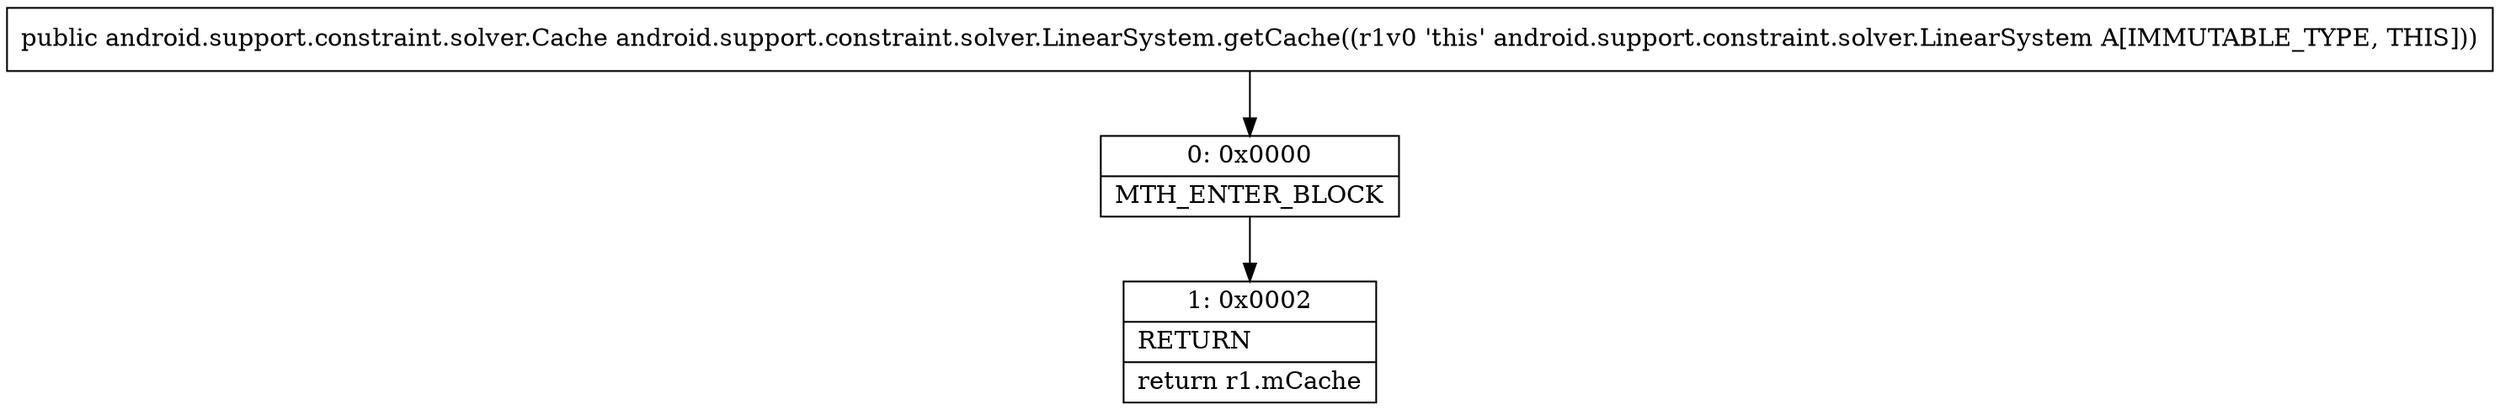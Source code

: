 digraph "CFG forandroid.support.constraint.solver.LinearSystem.getCache()Landroid\/support\/constraint\/solver\/Cache;" {
Node_0 [shape=record,label="{0\:\ 0x0000|MTH_ENTER_BLOCK\l}"];
Node_1 [shape=record,label="{1\:\ 0x0002|RETURN\l|return r1.mCache\l}"];
MethodNode[shape=record,label="{public android.support.constraint.solver.Cache android.support.constraint.solver.LinearSystem.getCache((r1v0 'this' android.support.constraint.solver.LinearSystem A[IMMUTABLE_TYPE, THIS])) }"];
MethodNode -> Node_0;
Node_0 -> Node_1;
}


